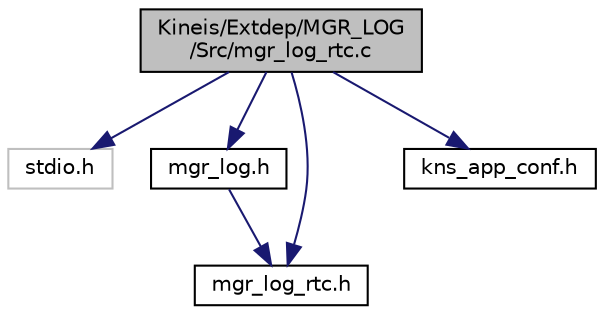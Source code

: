 digraph "Kineis/Extdep/MGR_LOG/Src/mgr_log_rtc.c"
{
 // INTERACTIVE_SVG=YES
 // LATEX_PDF_SIZE
  edge [fontname="Helvetica",fontsize="10",labelfontname="Helvetica",labelfontsize="10"];
  node [fontname="Helvetica",fontsize="10",shape=record];
  Node1 [label="Kineis/Extdep/MGR_LOG\l/Src/mgr_log_rtc.c",height=0.2,width=0.4,color="black", fillcolor="grey75", style="filled", fontcolor="black",tooltip="This file contains log routine concerning RTC. There is a dependency on HAL RTC."];
  Node1 -> Node2 [color="midnightblue",fontsize="10",style="solid",fontname="Helvetica"];
  Node2 [label="stdio.h",height=0.2,width=0.4,color="grey75", fillcolor="white", style="filled",tooltip=" "];
  Node1 -> Node3 [color="midnightblue",fontsize="10",style="solid",fontname="Helvetica"];
  Node3 [label="mgr_log.h",height=0.2,width=0.4,color="black", fillcolor="white", style="filled",URL="$d2/d2e/mgr__log_8h.html",tooltip="logger main header file"];
  Node3 -> Node4 [color="midnightblue",fontsize="10",style="solid",fontname="Helvetica"];
  Node4 [label="mgr_log_rtc.h",height=0.2,width=0.4,color="black", fillcolor="white", style="filled",URL="$d9/d70/mgr__log__rtc_8h.html",tooltip=": Header for mgr_log_rtc.c file. This file contains log routine concerning RTC. Thus there is a depen..."];
  Node1 -> Node4 [color="midnightblue",fontsize="10",style="solid",fontname="Helvetica"];
  Node1 -> Node5 [color="midnightblue",fontsize="10",style="solid",fontname="Helvetica"];
  Node5 [label="kns_app_conf.h",height=0.2,width=0.4,color="black", fillcolor="white", style="filled",URL="$d5/d04/kns__app__conf_8h.html",tooltip="Kineis Application configurations depending on platform used."];
}
